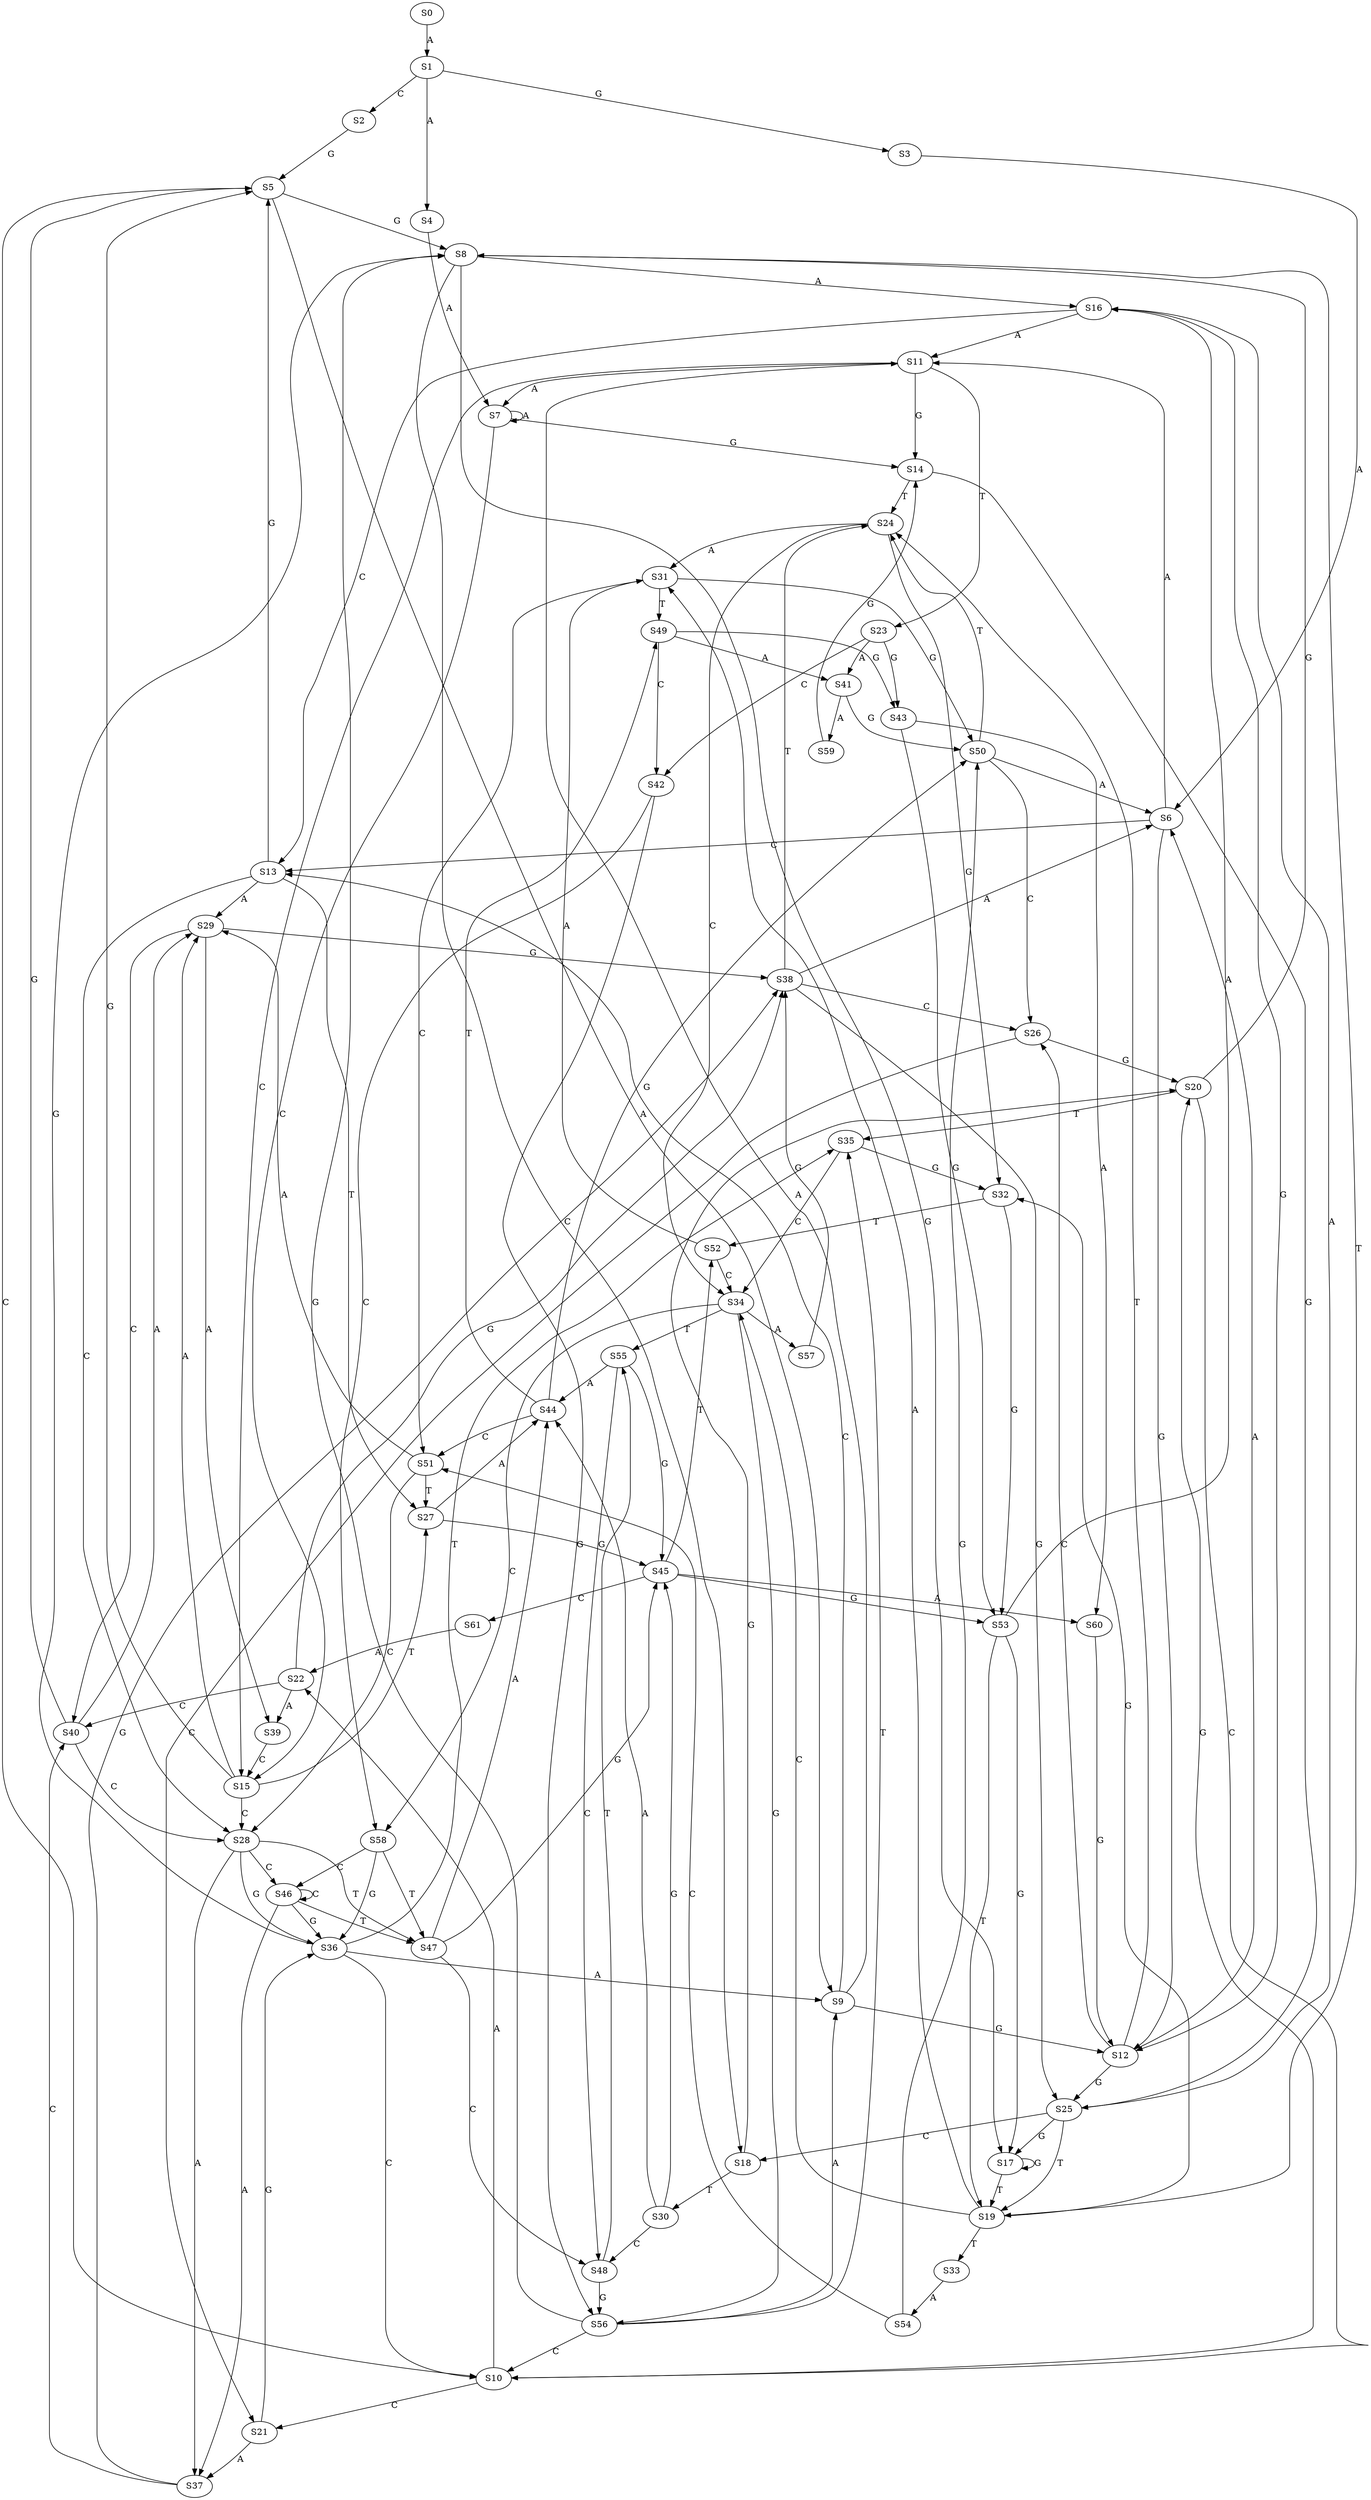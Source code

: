 strict digraph  {
	S0 -> S1 [ label = A ];
	S1 -> S2 [ label = C ];
	S1 -> S3 [ label = G ];
	S1 -> S4 [ label = A ];
	S2 -> S5 [ label = G ];
	S3 -> S6 [ label = A ];
	S4 -> S7 [ label = A ];
	S5 -> S8 [ label = G ];
	S5 -> S9 [ label = A ];
	S5 -> S10 [ label = C ];
	S6 -> S11 [ label = A ];
	S6 -> S12 [ label = G ];
	S6 -> S13 [ label = C ];
	S7 -> S14 [ label = G ];
	S7 -> S15 [ label = C ];
	S7 -> S7 [ label = A ];
	S8 -> S16 [ label = A ];
	S8 -> S17 [ label = G ];
	S8 -> S18 [ label = C ];
	S8 -> S19 [ label = T ];
	S9 -> S11 [ label = A ];
	S9 -> S13 [ label = C ];
	S9 -> S12 [ label = G ];
	S10 -> S20 [ label = G ];
	S10 -> S21 [ label = C ];
	S10 -> S22 [ label = A ];
	S11 -> S23 [ label = T ];
	S11 -> S15 [ label = C ];
	S11 -> S7 [ label = A ];
	S11 -> S14 [ label = G ];
	S12 -> S24 [ label = T ];
	S12 -> S6 [ label = A ];
	S12 -> S25 [ label = G ];
	S12 -> S26 [ label = C ];
	S13 -> S27 [ label = T ];
	S13 -> S28 [ label = C ];
	S13 -> S29 [ label = A ];
	S13 -> S5 [ label = G ];
	S14 -> S24 [ label = T ];
	S14 -> S25 [ label = G ];
	S15 -> S29 [ label = A ];
	S15 -> S28 [ label = C ];
	S15 -> S5 [ label = G ];
	S15 -> S27 [ label = T ];
	S16 -> S11 [ label = A ];
	S16 -> S13 [ label = C ];
	S16 -> S12 [ label = G ];
	S17 -> S19 [ label = T ];
	S17 -> S17 [ label = G ];
	S18 -> S30 [ label = T ];
	S18 -> S20 [ label = G ];
	S19 -> S31 [ label = A ];
	S19 -> S32 [ label = G ];
	S19 -> S33 [ label = T ];
	S19 -> S34 [ label = C ];
	S20 -> S8 [ label = G ];
	S20 -> S10 [ label = C ];
	S20 -> S35 [ label = T ];
	S21 -> S36 [ label = G ];
	S21 -> S37 [ label = A ];
	S22 -> S38 [ label = G ];
	S22 -> S39 [ label = A ];
	S22 -> S40 [ label = C ];
	S23 -> S41 [ label = A ];
	S23 -> S42 [ label = C ];
	S23 -> S43 [ label = G ];
	S24 -> S31 [ label = A ];
	S24 -> S34 [ label = C ];
	S24 -> S32 [ label = G ];
	S25 -> S16 [ label = A ];
	S25 -> S19 [ label = T ];
	S25 -> S18 [ label = C ];
	S25 -> S17 [ label = G ];
	S26 -> S21 [ label = C ];
	S26 -> S20 [ label = G ];
	S27 -> S44 [ label = A ];
	S27 -> S45 [ label = G ];
	S28 -> S46 [ label = C ];
	S28 -> S37 [ label = A ];
	S28 -> S47 [ label = T ];
	S28 -> S36 [ label = G ];
	S29 -> S38 [ label = G ];
	S29 -> S40 [ label = C ];
	S29 -> S39 [ label = A ];
	S30 -> S44 [ label = A ];
	S30 -> S48 [ label = C ];
	S30 -> S45 [ label = G ];
	S31 -> S49 [ label = T ];
	S31 -> S50 [ label = G ];
	S31 -> S51 [ label = C ];
	S32 -> S52 [ label = T ];
	S32 -> S53 [ label = G ];
	S33 -> S54 [ label = A ];
	S34 -> S55 [ label = T ];
	S34 -> S56 [ label = G ];
	S34 -> S57 [ label = A ];
	S34 -> S58 [ label = C ];
	S35 -> S34 [ label = C ];
	S35 -> S32 [ label = G ];
	S36 -> S9 [ label = A ];
	S36 -> S35 [ label = T ];
	S36 -> S8 [ label = G ];
	S36 -> S10 [ label = C ];
	S37 -> S38 [ label = G ];
	S37 -> S40 [ label = C ];
	S38 -> S25 [ label = G ];
	S38 -> S24 [ label = T ];
	S38 -> S6 [ label = A ];
	S38 -> S26 [ label = C ];
	S39 -> S15 [ label = C ];
	S40 -> S28 [ label = C ];
	S40 -> S29 [ label = A ];
	S40 -> S5 [ label = G ];
	S41 -> S50 [ label = G ];
	S41 -> S59 [ label = A ];
	S42 -> S58 [ label = C ];
	S42 -> S56 [ label = G ];
	S43 -> S53 [ label = G ];
	S43 -> S60 [ label = A ];
	S44 -> S50 [ label = G ];
	S44 -> S49 [ label = T ];
	S44 -> S51 [ label = C ];
	S45 -> S60 [ label = A ];
	S45 -> S52 [ label = T ];
	S45 -> S61 [ label = C ];
	S45 -> S53 [ label = G ];
	S46 -> S36 [ label = G ];
	S46 -> S46 [ label = C ];
	S46 -> S47 [ label = T ];
	S46 -> S37 [ label = A ];
	S47 -> S44 [ label = A ];
	S47 -> S45 [ label = G ];
	S47 -> S48 [ label = C ];
	S48 -> S55 [ label = T ];
	S48 -> S56 [ label = G ];
	S49 -> S42 [ label = C ];
	S49 -> S41 [ label = A ];
	S49 -> S43 [ label = G ];
	S50 -> S24 [ label = T ];
	S50 -> S6 [ label = A ];
	S50 -> S26 [ label = C ];
	S51 -> S28 [ label = C ];
	S51 -> S27 [ label = T ];
	S51 -> S29 [ label = A ];
	S52 -> S34 [ label = C ];
	S52 -> S31 [ label = A ];
	S53 -> S19 [ label = T ];
	S53 -> S17 [ label = G ];
	S53 -> S16 [ label = A ];
	S54 -> S51 [ label = C ];
	S54 -> S50 [ label = G ];
	S55 -> S45 [ label = G ];
	S55 -> S48 [ label = C ];
	S55 -> S44 [ label = A ];
	S56 -> S8 [ label = G ];
	S56 -> S35 [ label = T ];
	S56 -> S10 [ label = C ];
	S56 -> S9 [ label = A ];
	S57 -> S38 [ label = G ];
	S58 -> S46 [ label = C ];
	S58 -> S47 [ label = T ];
	S58 -> S36 [ label = G ];
	S59 -> S14 [ label = G ];
	S60 -> S12 [ label = G ];
	S61 -> S22 [ label = A ];
}
